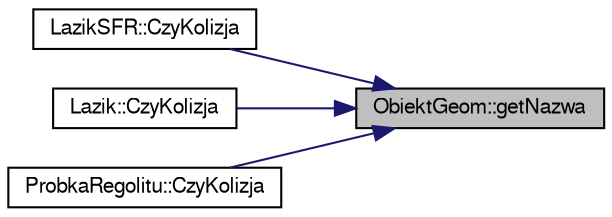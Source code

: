 digraph "ObiektGeom::getNazwa"
{
 // LATEX_PDF_SIZE
  edge [fontname="FreeSans",fontsize="10",labelfontname="FreeSans",labelfontsize="10"];
  node [fontname="FreeSans",fontsize="10",shape=record];
  rankdir="RL";
  Node1 [label="ObiektGeom::getNazwa",height=0.2,width=0.4,color="black", fillcolor="grey75", style="filled", fontcolor="black",tooltip=" "];
  Node1 -> Node2 [dir="back",color="midnightblue",fontsize="10",style="solid",fontname="FreeSans"];
  Node2 [label="LazikSFR::CzyKolizja",height=0.2,width=0.4,color="black", fillcolor="white", style="filled",URL="$a00101.html#a952eabfd15f58655cc7b8693b84b0ef7",tooltip="Metoda sprawdzajaca czy lazik koliduje z aktywnym lazikiem."];
  Node1 -> Node3 [dir="back",color="midnightblue",fontsize="10",style="solid",fontname="FreeSans"];
  Node3 [label="Lazik::CzyKolizja",height=0.2,width=0.4,color="black", fillcolor="white", style="filled",URL="$a00097.html#a6c127ecaad9ebd3f62bd4a5b42bf1d0e",tooltip="Metoda sprawdzajaca czy lazik koliduje z aktywnym lazikiem."];
  Node1 -> Node4 [dir="back",color="midnightblue",fontsize="10",style="solid",fontname="FreeSans"];
  Node4 [label="ProbkaRegolitu::CzyKolizja",height=0.2,width=0.4,color="black", fillcolor="white", style="filled",URL="$a00117.html#a6f2b3b93e7b4d240eebe7992c0451c06",tooltip="Metoda sprawdza czy probka koliduje z aktywnymlazikiem, jesli koliduje to wyswietla komunikat,..."];
}

